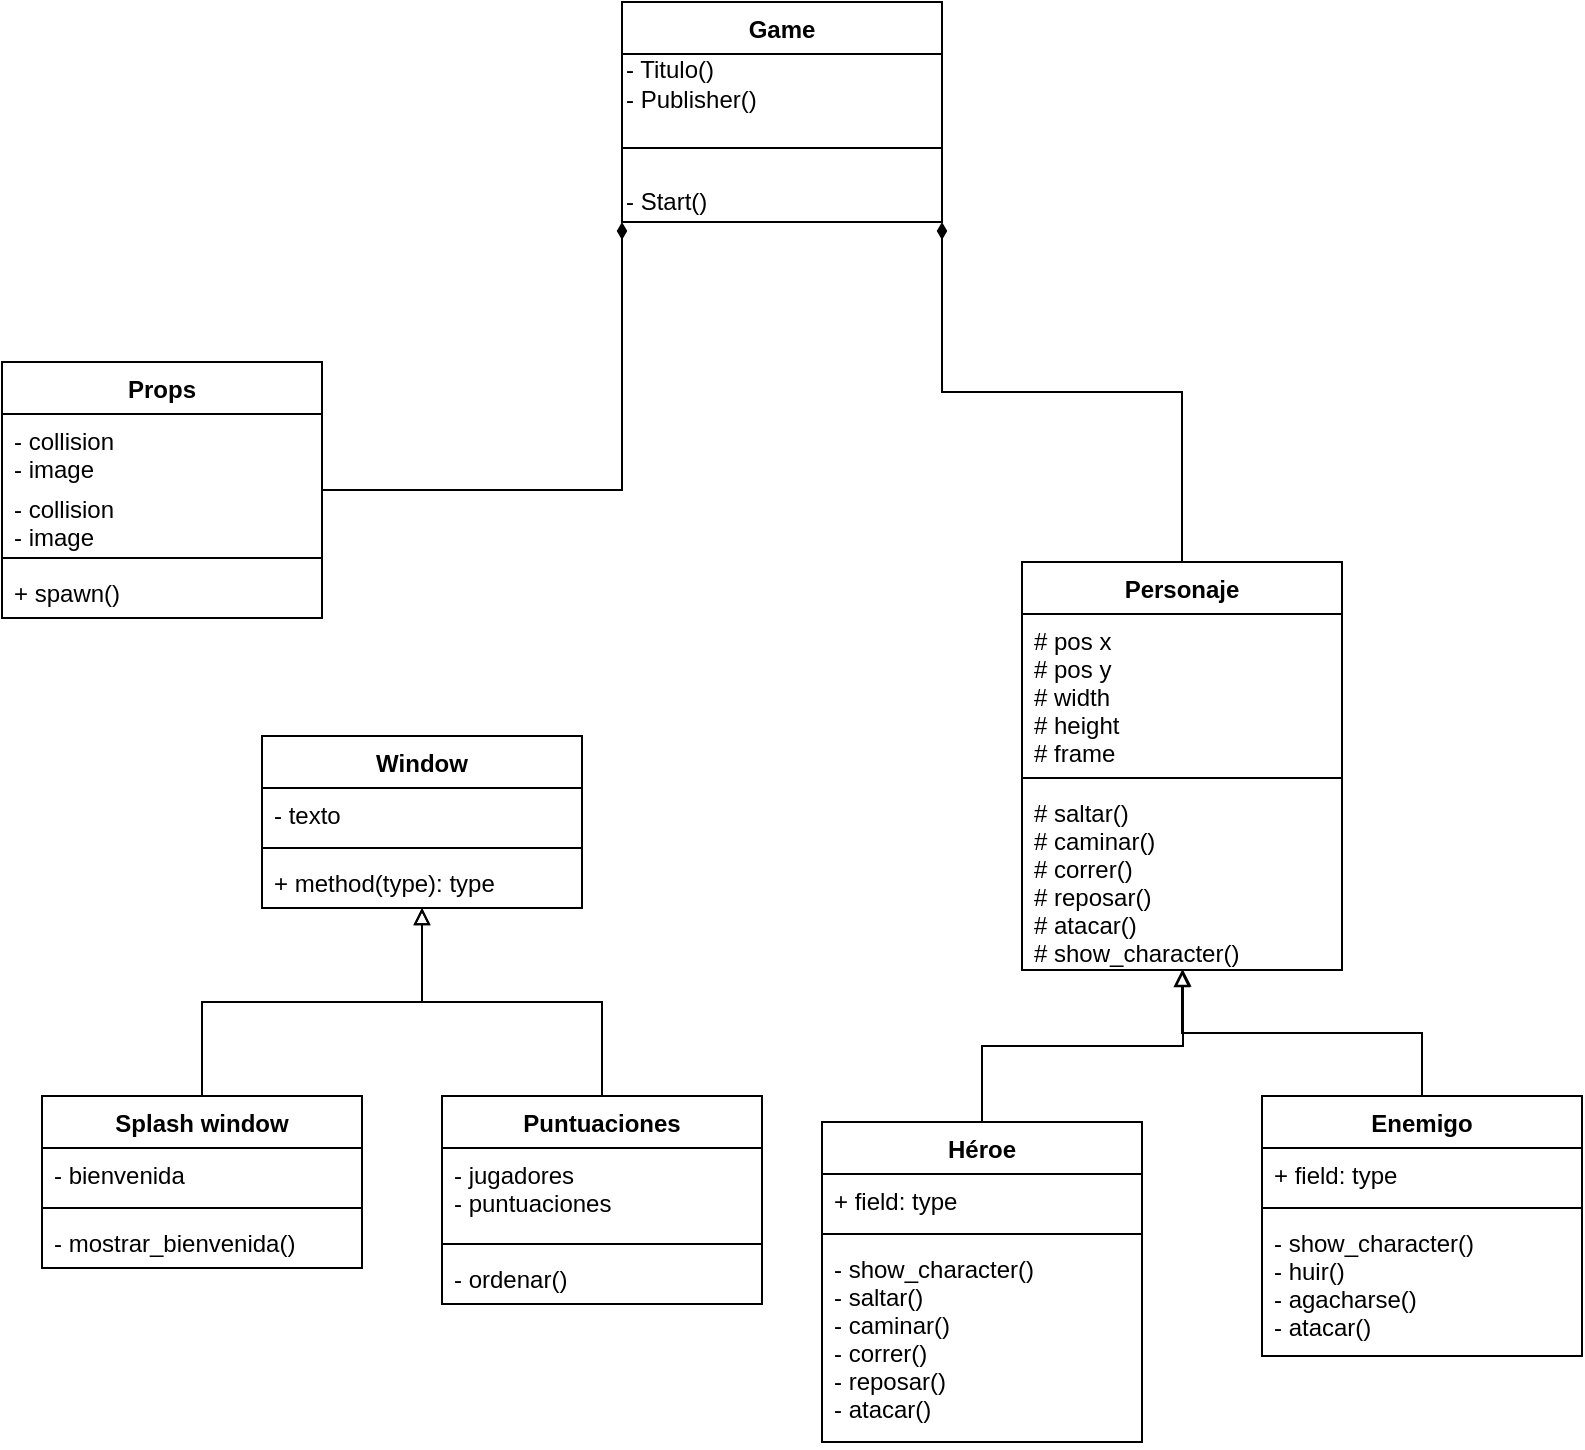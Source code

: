 <mxfile version="16.6.4" type="google"><diagram id="nxJu_sXqai8HlMFMwYq9" name="Page-1"><mxGraphModel dx="338" dy="184" grid="1" gridSize="10" guides="1" tooltips="1" connect="1" arrows="1" fold="1" page="1" pageScale="1" pageWidth="1169" pageHeight="827" math="0" shadow="0"><root><mxCell id="0"/><mxCell id="1" parent="0"/><mxCell id="Uy-myfhKVNK-Ae0YWt7H-1" style="edgeStyle=orthogonalEdgeStyle;rounded=0;orthogonalLoop=1;jettySize=auto;html=1;exitX=0.5;exitY=0;exitDx=0;exitDy=0;entryX=1;entryY=1;entryDx=0;entryDy=0;endArrow=diamondThin;endFill=1;" edge="1" parent="1" source="tktrs813VFpDqbwrpWLP-3" target="CwjGiNX0n25h4MLpKqW5-1"><mxGeometry relative="1" as="geometry"><mxPoint x="630" y="117" as="targetPoint"/></mxGeometry></mxCell><mxCell id="tktrs813VFpDqbwrpWLP-3" value="Personaje" style="swimlane;fontStyle=1;align=center;verticalAlign=top;childLayout=stackLayout;horizontal=1;startSize=26;horizontalStack=0;resizeParent=1;resizeParentMax=0;resizeLast=0;collapsible=1;marginBottom=0;" parent="1" vertex="1"><mxGeometry x="670" y="350" width="160" height="204" as="geometry"/></mxCell><mxCell id="tktrs813VFpDqbwrpWLP-4" value="# pos x&#10;# pos y&#10;# width&#10;# height&#10;# frame" style="text;strokeColor=none;fillColor=none;align=left;verticalAlign=top;spacingLeft=4;spacingRight=4;overflow=hidden;rotatable=0;points=[[0,0.5],[1,0.5]];portConstraint=eastwest;" parent="tktrs813VFpDqbwrpWLP-3" vertex="1"><mxGeometry y="26" width="160" height="78" as="geometry"/></mxCell><mxCell id="tktrs813VFpDqbwrpWLP-5" value="" style="line;strokeWidth=1;fillColor=none;align=left;verticalAlign=middle;spacingTop=-1;spacingLeft=3;spacingRight=3;rotatable=0;labelPosition=right;points=[];portConstraint=eastwest;" parent="tktrs813VFpDqbwrpWLP-3" vertex="1"><mxGeometry y="104" width="160" height="8" as="geometry"/></mxCell><mxCell id="tktrs813VFpDqbwrpWLP-6" value="# saltar()&#10;# caminar()&#10;# correr()&#10;# reposar()&#10;# atacar()&#10;# show_character()" style="text;strokeColor=none;fillColor=none;align=left;verticalAlign=top;spacingLeft=4;spacingRight=4;overflow=hidden;rotatable=0;points=[[0,0.5],[1,0.5]];portConstraint=eastwest;" parent="tktrs813VFpDqbwrpWLP-3" vertex="1"><mxGeometry y="112" width="160" height="92" as="geometry"/></mxCell><mxCell id="tktrs813VFpDqbwrpWLP-40" style="edgeStyle=orthogonalEdgeStyle;rounded=0;orthogonalLoop=1;jettySize=auto;html=1;entryX=0.503;entryY=0.998;entryDx=0;entryDy=0;entryPerimeter=0;endArrow=block;endFill=0;" parent="1" source="tktrs813VFpDqbwrpWLP-7" target="tktrs813VFpDqbwrpWLP-6" edge="1"><mxGeometry relative="1" as="geometry"/></mxCell><mxCell id="tktrs813VFpDqbwrpWLP-7" value="Héroe&#10;" style="swimlane;fontStyle=1;align=center;verticalAlign=top;childLayout=stackLayout;horizontal=1;startSize=26;horizontalStack=0;resizeParent=1;resizeParentMax=0;resizeLast=0;collapsible=1;marginBottom=0;" parent="1" vertex="1"><mxGeometry x="570" y="630" width="160" height="160" as="geometry"/></mxCell><mxCell id="tktrs813VFpDqbwrpWLP-8" value="+ field: type" style="text;strokeColor=none;fillColor=none;align=left;verticalAlign=top;spacingLeft=4;spacingRight=4;overflow=hidden;rotatable=0;points=[[0,0.5],[1,0.5]];portConstraint=eastwest;" parent="tktrs813VFpDqbwrpWLP-7" vertex="1"><mxGeometry y="26" width="160" height="26" as="geometry"/></mxCell><mxCell id="tktrs813VFpDqbwrpWLP-9" value="" style="line;strokeWidth=1;fillColor=none;align=left;verticalAlign=middle;spacingTop=-1;spacingLeft=3;spacingRight=3;rotatable=0;labelPosition=right;points=[];portConstraint=eastwest;" parent="tktrs813VFpDqbwrpWLP-7" vertex="1"><mxGeometry y="52" width="160" height="8" as="geometry"/></mxCell><mxCell id="tktrs813VFpDqbwrpWLP-10" value="- show_character()&#10;- saltar()&#10;- caminar()&#10;- correr()&#10;- reposar()&#10;- atacar()" style="text;strokeColor=none;fillColor=none;align=left;verticalAlign=top;spacingLeft=4;spacingRight=4;overflow=hidden;rotatable=0;points=[[0,0.5],[1,0.5]];portConstraint=eastwest;" parent="tktrs813VFpDqbwrpWLP-7" vertex="1"><mxGeometry y="60" width="160" height="100" as="geometry"/></mxCell><mxCell id="tktrs813VFpDqbwrpWLP-41" style="edgeStyle=orthogonalEdgeStyle;rounded=0;orthogonalLoop=1;jettySize=auto;html=1;endArrow=block;endFill=0;" parent="1" source="tktrs813VFpDqbwrpWLP-11" target="tktrs813VFpDqbwrpWLP-3" edge="1"><mxGeometry relative="1" as="geometry"/></mxCell><mxCell id="tktrs813VFpDqbwrpWLP-11" value="Enemigo" style="swimlane;fontStyle=1;align=center;verticalAlign=top;childLayout=stackLayout;horizontal=1;startSize=26;horizontalStack=0;resizeParent=1;resizeParentMax=0;resizeLast=0;collapsible=1;marginBottom=0;" parent="1" vertex="1"><mxGeometry x="790" y="617" width="160" height="130" as="geometry"/></mxCell><mxCell id="tktrs813VFpDqbwrpWLP-12" value="+ field: type" style="text;strokeColor=none;fillColor=none;align=left;verticalAlign=top;spacingLeft=4;spacingRight=4;overflow=hidden;rotatable=0;points=[[0,0.5],[1,0.5]];portConstraint=eastwest;" parent="tktrs813VFpDqbwrpWLP-11" vertex="1"><mxGeometry y="26" width="160" height="26" as="geometry"/></mxCell><mxCell id="tktrs813VFpDqbwrpWLP-13" value="" style="line;strokeWidth=1;fillColor=none;align=left;verticalAlign=middle;spacingTop=-1;spacingLeft=3;spacingRight=3;rotatable=0;labelPosition=right;points=[];portConstraint=eastwest;" parent="tktrs813VFpDqbwrpWLP-11" vertex="1"><mxGeometry y="52" width="160" height="8" as="geometry"/></mxCell><mxCell id="tktrs813VFpDqbwrpWLP-14" value="- show_character()&#10;- huir()&#10;- agacharse()&#10;- atacar()&#10;" style="text;strokeColor=none;fillColor=none;align=left;verticalAlign=top;spacingLeft=4;spacingRight=4;overflow=hidden;rotatable=0;points=[[0,0.5],[1,0.5]];portConstraint=eastwest;" parent="tktrs813VFpDqbwrpWLP-11" vertex="1"><mxGeometry y="60" width="160" height="70" as="geometry"/></mxCell><mxCell id="CwjGiNX0n25h4MLpKqW5-5" style="edgeStyle=orthogonalEdgeStyle;rounded=0;orthogonalLoop=1;jettySize=auto;html=1;endArrow=diamondThin;endFill=1;entryX=0;entryY=1;entryDx=0;entryDy=0;" edge="1" parent="1" source="tktrs813VFpDqbwrpWLP-15" target="CwjGiNX0n25h4MLpKqW5-1"><mxGeometry relative="1" as="geometry"><mxPoint x="470" y="117" as="targetPoint"/></mxGeometry></mxCell><mxCell id="tktrs813VFpDqbwrpWLP-15" value="Props" style="swimlane;fontStyle=1;align=center;verticalAlign=top;childLayout=stackLayout;horizontal=1;startSize=26;horizontalStack=0;resizeParent=1;resizeParentMax=0;resizeLast=0;collapsible=1;marginBottom=0;" parent="1" vertex="1"><mxGeometry x="160" y="250" width="160" height="128" as="geometry"/></mxCell><mxCell id="tktrs813VFpDqbwrpWLP-16" value="- collision&#10;- image" style="text;strokeColor=none;fillColor=none;align=left;verticalAlign=top;spacingLeft=4;spacingRight=4;overflow=hidden;rotatable=0;points=[[0,0.5],[1,0.5]];portConstraint=eastwest;" parent="tktrs813VFpDqbwrpWLP-15" vertex="1"><mxGeometry y="26" width="160" height="34" as="geometry"/></mxCell><mxCell id="CwjGiNX0n25h4MLpKqW5-10" value="- collision&#10;- image" style="text;strokeColor=none;fillColor=none;align=left;verticalAlign=top;spacingLeft=4;spacingRight=4;overflow=hidden;rotatable=0;points=[[0,0.5],[1,0.5]];portConstraint=eastwest;" vertex="1" parent="tktrs813VFpDqbwrpWLP-15"><mxGeometry y="60" width="160" height="34" as="geometry"/></mxCell><mxCell id="tktrs813VFpDqbwrpWLP-17" value="" style="line;strokeWidth=1;fillColor=none;align=left;verticalAlign=middle;spacingTop=-1;spacingLeft=3;spacingRight=3;rotatable=0;labelPosition=right;points=[];portConstraint=eastwest;" parent="tktrs813VFpDqbwrpWLP-15" vertex="1"><mxGeometry y="94" width="160" height="8" as="geometry"/></mxCell><mxCell id="tktrs813VFpDqbwrpWLP-18" value="+ spawn()" style="text;strokeColor=none;fillColor=none;align=left;verticalAlign=top;spacingLeft=4;spacingRight=4;overflow=hidden;rotatable=0;points=[[0,0.5],[1,0.5]];portConstraint=eastwest;" parent="tktrs813VFpDqbwrpWLP-15" vertex="1"><mxGeometry y="102" width="160" height="26" as="geometry"/></mxCell><mxCell id="tktrs813VFpDqbwrpWLP-19" value="Window" style="swimlane;fontStyle=1;align=center;verticalAlign=top;childLayout=stackLayout;horizontal=1;startSize=26;horizontalStack=0;resizeParent=1;resizeParentMax=0;resizeLast=0;collapsible=1;marginBottom=0;" parent="1" vertex="1"><mxGeometry x="290" y="437" width="160" height="86" as="geometry"/></mxCell><mxCell id="tktrs813VFpDqbwrpWLP-20" value="- texto" style="text;strokeColor=none;fillColor=none;align=left;verticalAlign=top;spacingLeft=4;spacingRight=4;overflow=hidden;rotatable=0;points=[[0,0.5],[1,0.5]];portConstraint=eastwest;" parent="tktrs813VFpDqbwrpWLP-19" vertex="1"><mxGeometry y="26" width="160" height="26" as="geometry"/></mxCell><mxCell id="tktrs813VFpDqbwrpWLP-21" value="" style="line;strokeWidth=1;fillColor=none;align=left;verticalAlign=middle;spacingTop=-1;spacingLeft=3;spacingRight=3;rotatable=0;labelPosition=right;points=[];portConstraint=eastwest;" parent="tktrs813VFpDqbwrpWLP-19" vertex="1"><mxGeometry y="52" width="160" height="8" as="geometry"/></mxCell><mxCell id="tktrs813VFpDqbwrpWLP-22" value="+ method(type): type" style="text;strokeColor=none;fillColor=none;align=left;verticalAlign=top;spacingLeft=4;spacingRight=4;overflow=hidden;rotatable=0;points=[[0,0.5],[1,0.5]];portConstraint=eastwest;" parent="tktrs813VFpDqbwrpWLP-19" vertex="1"><mxGeometry y="60" width="160" height="26" as="geometry"/></mxCell><mxCell id="tktrs813VFpDqbwrpWLP-38" style="edgeStyle=orthogonalEdgeStyle;rounded=0;orthogonalLoop=1;jettySize=auto;html=1;endArrow=block;endFill=0;" parent="1" source="tktrs813VFpDqbwrpWLP-23" target="tktrs813VFpDqbwrpWLP-19" edge="1"><mxGeometry relative="1" as="geometry"/></mxCell><mxCell id="tktrs813VFpDqbwrpWLP-23" value="Splash window" style="swimlane;fontStyle=1;align=center;verticalAlign=top;childLayout=stackLayout;horizontal=1;startSize=26;horizontalStack=0;resizeParent=1;resizeParentMax=0;resizeLast=0;collapsible=1;marginBottom=0;" parent="1" vertex="1"><mxGeometry x="180" y="617" width="160" height="86" as="geometry"/></mxCell><mxCell id="tktrs813VFpDqbwrpWLP-24" value="- bienvenida" style="text;strokeColor=none;fillColor=none;align=left;verticalAlign=top;spacingLeft=4;spacingRight=4;overflow=hidden;rotatable=0;points=[[0,0.5],[1,0.5]];portConstraint=eastwest;" parent="tktrs813VFpDqbwrpWLP-23" vertex="1"><mxGeometry y="26" width="160" height="26" as="geometry"/></mxCell><mxCell id="tktrs813VFpDqbwrpWLP-25" value="" style="line;strokeWidth=1;fillColor=none;align=left;verticalAlign=middle;spacingTop=-1;spacingLeft=3;spacingRight=3;rotatable=0;labelPosition=right;points=[];portConstraint=eastwest;" parent="tktrs813VFpDqbwrpWLP-23" vertex="1"><mxGeometry y="52" width="160" height="8" as="geometry"/></mxCell><mxCell id="tktrs813VFpDqbwrpWLP-26" value="- mostrar_bienvenida()" style="text;strokeColor=none;fillColor=none;align=left;verticalAlign=top;spacingLeft=4;spacingRight=4;overflow=hidden;rotatable=0;points=[[0,0.5],[1,0.5]];portConstraint=eastwest;" parent="tktrs813VFpDqbwrpWLP-23" vertex="1"><mxGeometry y="60" width="160" height="26" as="geometry"/></mxCell><mxCell id="tktrs813VFpDqbwrpWLP-39" style="edgeStyle=orthogonalEdgeStyle;rounded=0;orthogonalLoop=1;jettySize=auto;html=1;endArrow=block;endFill=0;" parent="1" source="tktrs813VFpDqbwrpWLP-27" target="tktrs813VFpDqbwrpWLP-19" edge="1"><mxGeometry relative="1" as="geometry"/></mxCell><mxCell id="tktrs813VFpDqbwrpWLP-27" value="Puntuaciones" style="swimlane;fontStyle=1;align=center;verticalAlign=top;childLayout=stackLayout;horizontal=1;startSize=26;horizontalStack=0;resizeParent=1;resizeParentMax=0;resizeLast=0;collapsible=1;marginBottom=0;" parent="1" vertex="1"><mxGeometry x="380" y="617" width="160" height="104" as="geometry"/></mxCell><mxCell id="tktrs813VFpDqbwrpWLP-28" value="- jugadores&#10;- puntuaciones" style="text;strokeColor=none;fillColor=none;align=left;verticalAlign=top;spacingLeft=4;spacingRight=4;overflow=hidden;rotatable=0;points=[[0,0.5],[1,0.5]];portConstraint=eastwest;" parent="tktrs813VFpDqbwrpWLP-27" vertex="1"><mxGeometry y="26" width="160" height="44" as="geometry"/></mxCell><mxCell id="tktrs813VFpDqbwrpWLP-29" value="" style="line;strokeWidth=1;fillColor=none;align=left;verticalAlign=middle;spacingTop=-1;spacingLeft=3;spacingRight=3;rotatable=0;labelPosition=right;points=[];portConstraint=eastwest;" parent="tktrs813VFpDqbwrpWLP-27" vertex="1"><mxGeometry y="70" width="160" height="8" as="geometry"/></mxCell><mxCell id="tktrs813VFpDqbwrpWLP-30" value="- ordenar()" style="text;strokeColor=none;fillColor=none;align=left;verticalAlign=top;spacingLeft=4;spacingRight=4;overflow=hidden;rotatable=0;points=[[0,0.5],[1,0.5]];portConstraint=eastwest;" parent="tktrs813VFpDqbwrpWLP-27" vertex="1"><mxGeometry y="78" width="160" height="26" as="geometry"/></mxCell><mxCell id="CwjGiNX0n25h4MLpKqW5-1" value="Game" style="swimlane;fontStyle=1;align=center;verticalAlign=top;childLayout=stackLayout;horizontal=1;startSize=26;horizontalStack=0;resizeParent=1;resizeParentMax=0;resizeLast=0;collapsible=1;marginBottom=0;" vertex="1" parent="1"><mxGeometry x="470" y="70" width="160" height="110" as="geometry"/></mxCell><mxCell id="CwjGiNX0n25h4MLpKqW5-12" value="- Titulo()&lt;br&gt;&lt;div&gt;&lt;span&gt;- Publisher()&lt;/span&gt;&lt;/div&gt;" style="text;html=1;align=left;verticalAlign=middle;resizable=0;points=[];autosize=1;strokeColor=none;fillColor=none;" vertex="1" parent="CwjGiNX0n25h4MLpKqW5-1"><mxGeometry y="26" width="160" height="30" as="geometry"/></mxCell><mxCell id="CwjGiNX0n25h4MLpKqW5-3" value="" style="line;strokeWidth=1;fillColor=none;align=left;verticalAlign=middle;spacingTop=-1;spacingLeft=3;spacingRight=3;rotatable=0;labelPosition=right;points=[];portConstraint=eastwest;" vertex="1" parent="CwjGiNX0n25h4MLpKqW5-1"><mxGeometry y="56" width="160" height="34" as="geometry"/></mxCell><mxCell id="CwjGiNX0n25h4MLpKqW5-13" value="- Start()" style="text;html=1;align=left;verticalAlign=middle;resizable=0;points=[];autosize=1;strokeColor=none;fillColor=none;" vertex="1" parent="CwjGiNX0n25h4MLpKqW5-1"><mxGeometry y="90" width="160" height="20" as="geometry"/></mxCell></root></mxGraphModel></diagram></mxfile>